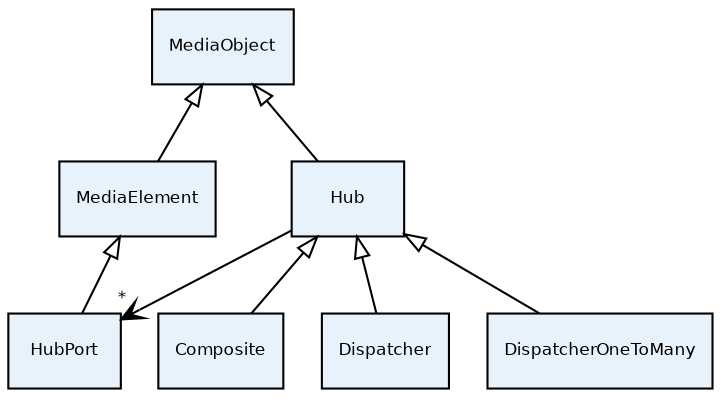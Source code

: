 digraph hubs {
  bgcolor = "transparent";
  fontname = "Bitstream Vera Sans";
  fontsize = 8;
  size = "12,8";

  node [
    fillcolor = "#E7F2FA";
    fontname = "Bitstream Vera Sans";
    fontsize = 8;
    shape = "record";
    style = "filled";
  ]

  edge [
    arrowtail = "empty";
    dir = "back";
    fontname = "Bitstream Vera Sans";
    fontsize = 8;
  ]

  "MediaObject" -> "Hub";
  "MediaObject" -> "MediaElement";

  "Hub" -> "HubPort" [headlabel = "*", constraint = false, dir = normal, arrowhead = "vee", labelangle = 60];

  "MediaElement" -> "HubPort";

  "Hub" -> "Composite";
  "Hub" -> "Dispatcher";
  "Hub" -> "DispatcherOneToMany";
}
